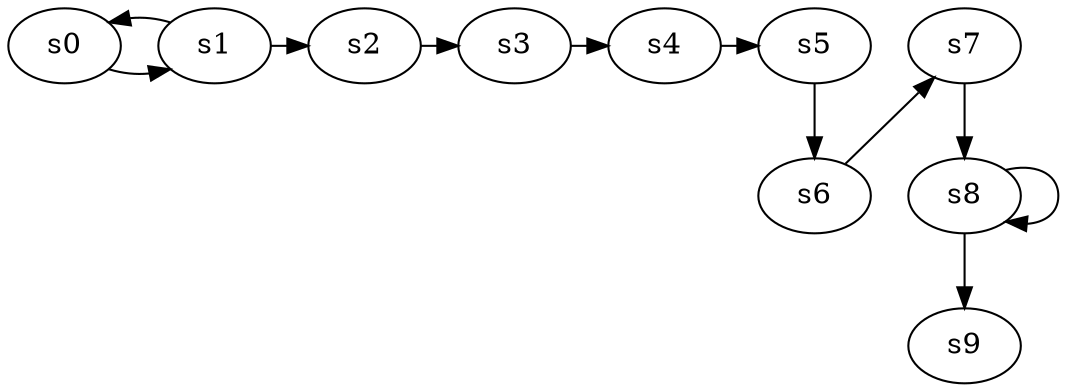 digraph game_0022_chain_10 {
    s0 [name="s0", player=0, target=1];
    s1 [name="s1", player=1, target=1];
    s2 [name="s2", player=0, target=1];
    s3 [name="s3", player=1, target=1];
    s4 [name="s4", player=0];
    s5 [name="s5", player=1];
    s6 [name="s6", player=0, target=1];
    s7 [name="s7", player=1];
    s8 [name="s8", player=0];
    s9 [name="s9", player=1];

    s0 -> s1 [constraint="time % 2 == 0"];
    s1 -> s2 [constraint="time % 2 == 1"];
    s2 -> s3 [constraint="time == 17"];
    s3 -> s4 [constraint="time == 0 || time == 5 || time == 6"];
    s4 -> s5 [constraint="time % 5 == 4"];
    s5 -> s6;
    s6 -> s7 [constraint="time % 2 == 0"];
    s7 -> s8;
    s8 -> s9;
    s1 -> s0 [constraint="!(time % 3 == 0)"];
    s8 -> s8 [constraint="time % 4 == 0"];
}
